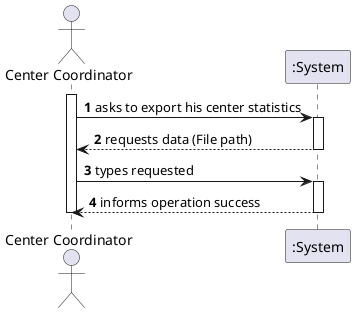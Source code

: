 @startuml US15_SSD
autonumber
actor "Center Coordinator" as COOR

activate COOR
COOR -> ":System" : asks to export his center statistics
activate ":System"
":System" --> COOR : requests data (File path)
deactivate ":System"

COOR -> ":System" : types requested
activate ":System"

":System" --> COOR : informs operation success
deactivate ":System"
deactivate COOR

@enduml